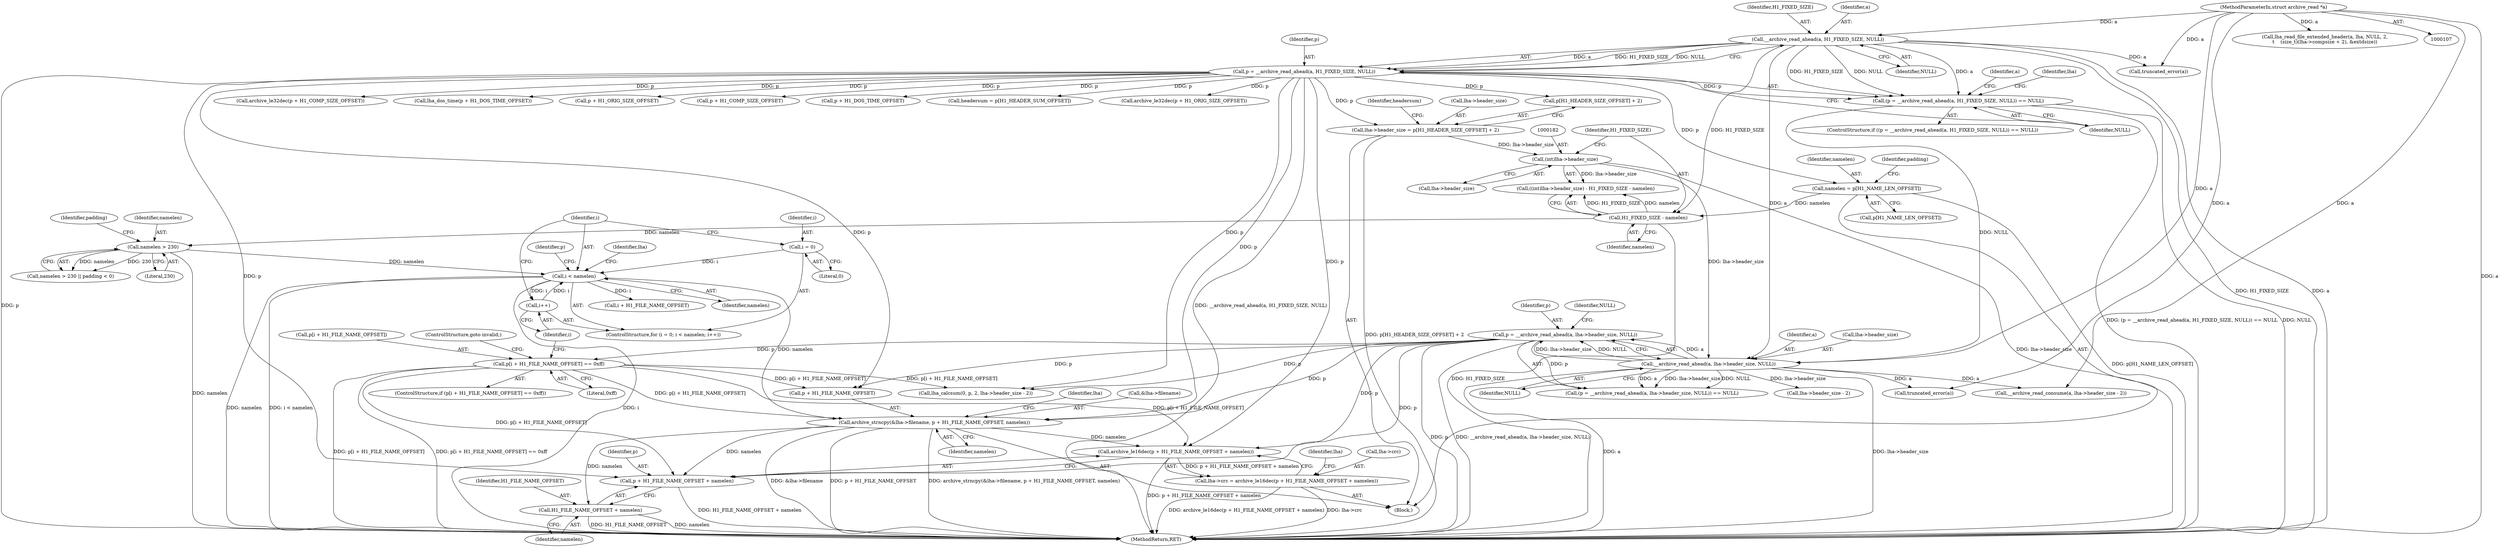digraph "0_libarchive_98dcbbf0bf4854bf987557e55e55fff7abbf3ea9@API" {
"1000231" [label="(Call,archive_strncpy(&lha->filename, p + H1_FILE_NAME_OFFSET, namelen))"];
"1000200" [label="(Call,p = __archive_read_ahead(a, lha->header_size, NULL))"];
"1000202" [label="(Call,__archive_read_ahead(a, lha->header_size, NULL))"];
"1000127" [label="(Call,__archive_read_ahead(a, H1_FIXED_SIZE, NULL))"];
"1000108" [label="(MethodParameterIn,struct archive_read *a)"];
"1000181" [label="(Call,(int)lha->header_size)"];
"1000135" [label="(Call,lha->header_size = p[H1_HEADER_SIZE_OFFSET] + 2)"];
"1000125" [label="(Call,p = __archive_read_ahead(a, H1_FIXED_SIZE, NULL))"];
"1000124" [label="(Call,(p = __archive_read_ahead(a, H1_FIXED_SIZE, NULL)) == NULL)"];
"1000223" [label="(Call,p[i + H1_FILE_NAME_OFFSET] == 0xff)"];
"1000216" [label="(Call,i < namelen)"];
"1000213" [label="(Call,i = 0)"];
"1000219" [label="(Call,i++)"];
"1000191" [label="(Call,namelen > 230)"];
"1000186" [label="(Call,H1_FIXED_SIZE - namelen)"];
"1000173" [label="(Call,namelen = p[H1_NAME_LEN_OFFSET])"];
"1000244" [label="(Call,archive_le16dec(p + H1_FILE_NAME_OFFSET + namelen))"];
"1000240" [label="(Call,lha->crc = archive_le16dec(p + H1_FILE_NAME_OFFSET + namelen))"];
"1000245" [label="(Call,p + H1_FILE_NAME_OFFSET + namelen)"];
"1000247" [label="(Call,H1_FILE_NAME_OFFSET + namelen)"];
"1000246" [label="(Identifier,p)"];
"1000244" [label="(Call,archive_le16dec(p + H1_FILE_NAME_OFFSET + namelen))"];
"1000175" [label="(Call,p[H1_NAME_LEN_OFFSET])"];
"1000249" [label="(Identifier,namelen)"];
"1000195" [label="(Identifier,padding)"];
"1000180" [label="(Call,((int)lha->header_size) - H1_FIXED_SIZE - namelen)"];
"1000153" [label="(Call,archive_le32dec(p + H1_COMP_SIZE_OFFSET))"];
"1000123" [label="(ControlStructure,if ((p = __archive_read_ahead(a, H1_FIXED_SIZE, NULL)) == NULL))"];
"1000266" [label="(Call,__archive_read_consume(a, lha->header_size - 2))"];
"1000216" [label="(Call,i < namelen)"];
"1000257" [label="(Call,lha_calcsum(0, p, 2, lha->header_size - 2))"];
"1000239" [label="(Identifier,namelen)"];
"1000192" [label="(Identifier,namelen)"];
"1000169" [label="(Call,lha_dos_time(p + H1_DOS_TIME_OFFSET))"];
"1000145" [label="(Identifier,headersum)"];
"1000342" [label="(MethodReturn,RET)"];
"1000193" [label="(Literal,230)"];
"1000241" [label="(Call,lha->crc)"];
"1000212" [label="(ControlStructure,for (i = 0; i < namelen; i++))"];
"1000236" [label="(Call,p + H1_FILE_NAME_OFFSET)"];
"1000217" [label="(Identifier,i)"];
"1000181" [label="(Call,(int)lha->header_size)"];
"1000213" [label="(Call,i = 0)"];
"1000210" [label="(Call,truncated_error(a))"];
"1000226" [label="(Call,i + H1_FILE_NAME_OFFSET)"];
"1000162" [label="(Call,p + H1_ORIG_SIZE_OFFSET)"];
"1000183" [label="(Call,lha->header_size)"];
"1000108" [label="(MethodParameterIn,struct archive_read *a)"];
"1000242" [label="(Identifier,lha)"];
"1000261" [label="(Call,lha->header_size - 2)"];
"1000203" [label="(Identifier,a)"];
"1000129" [label="(Identifier,H1_FIXED_SIZE)"];
"1000135" [label="(Call,lha->header_size = p[H1_HEADER_SIZE_OFFSET] + 2)"];
"1000219" [label="(Call,i++)"];
"1000232" [label="(Call,&lha->filename)"];
"1000275" [label="(Call,lha_read_file_extended_header(a, lha, NULL, 2,\n\t    (size_t)(lha->compsize + 2), &extdsize))"];
"1000240" [label="(Call,lha->crc = archive_le16dec(p + H1_FILE_NAME_OFFSET + namelen))"];
"1000222" [label="(ControlStructure,if (p[i + H1_FILE_NAME_OFFSET] == 0xff))"];
"1000229" [label="(Literal,0xff)"];
"1000252" [label="(Identifier,lha)"];
"1000134" [label="(Identifier,a)"];
"1000220" [label="(Identifier,i)"];
"1000128" [label="(Identifier,a)"];
"1000207" [label="(Identifier,NULL)"];
"1000126" [label="(Identifier,p)"];
"1000199" [label="(Call,(p = __archive_read_ahead(a, lha->header_size, NULL)) == NULL)"];
"1000214" [label="(Identifier,i)"];
"1000137" [label="(Identifier,lha)"];
"1000204" [label="(Call,lha->header_size)"];
"1000234" [label="(Identifier,lha)"];
"1000191" [label="(Call,namelen > 230)"];
"1000188" [label="(Identifier,namelen)"];
"1000154" [label="(Call,p + H1_COMP_SIZE_OFFSET)"];
"1000110" [label="(Block,)"];
"1000173" [label="(Call,namelen = p[H1_NAME_LEN_OFFSET])"];
"1000170" [label="(Call,p + H1_DOS_TIME_OFFSET)"];
"1000223" [label="(Call,p[i + H1_FILE_NAME_OFFSET] == 0xff)"];
"1000202" [label="(Call,__archive_read_ahead(a, lha->header_size, NULL))"];
"1000187" [label="(Identifier,H1_FIXED_SIZE)"];
"1000225" [label="(Identifier,p)"];
"1000231" [label="(Call,archive_strncpy(&lha->filename, p + H1_FILE_NAME_OFFSET, namelen))"];
"1000248" [label="(Identifier,H1_FILE_NAME_OFFSET)"];
"1000127" [label="(Call,__archive_read_ahead(a, H1_FIXED_SIZE, NULL))"];
"1000190" [label="(Call,namelen > 230 || padding < 0)"];
"1000124" [label="(Call,(p = __archive_read_ahead(a, H1_FIXED_SIZE, NULL)) == NULL)"];
"1000144" [label="(Call,headersum = p[H1_HEADER_SUM_OFFSET])"];
"1000200" [label="(Call,p = __archive_read_ahead(a, lha->header_size, NULL))"];
"1000186" [label="(Call,H1_FIXED_SIZE - namelen)"];
"1000136" [label="(Call,lha->header_size)"];
"1000161" [label="(Call,archive_le32dec(p + H1_ORIG_SIZE_OFFSET))"];
"1000174" [label="(Identifier,namelen)"];
"1000131" [label="(Identifier,NULL)"];
"1000133" [label="(Call,truncated_error(a))"];
"1000230" [label="(ControlStructure,goto invalid;)"];
"1000201" [label="(Identifier,p)"];
"1000125" [label="(Call,p = __archive_read_ahead(a, H1_FIXED_SIZE, NULL))"];
"1000139" [label="(Call,p[H1_HEADER_SIZE_OFFSET] + 2)"];
"1000247" [label="(Call,H1_FILE_NAME_OFFSET + namelen)"];
"1000224" [label="(Call,p[i + H1_FILE_NAME_OFFSET])"];
"1000130" [label="(Identifier,NULL)"];
"1000245" [label="(Call,p + H1_FILE_NAME_OFFSET + namelen)"];
"1000208" [label="(Identifier,NULL)"];
"1000218" [label="(Identifier,namelen)"];
"1000179" [label="(Identifier,padding)"];
"1000215" [label="(Literal,0)"];
"1000231" -> "1000110"  [label="AST: "];
"1000231" -> "1000239"  [label="CFG: "];
"1000232" -> "1000231"  [label="AST: "];
"1000236" -> "1000231"  [label="AST: "];
"1000239" -> "1000231"  [label="AST: "];
"1000242" -> "1000231"  [label="CFG: "];
"1000231" -> "1000342"  [label="DDG: p + H1_FILE_NAME_OFFSET"];
"1000231" -> "1000342"  [label="DDG: archive_strncpy(&lha->filename, p + H1_FILE_NAME_OFFSET, namelen)"];
"1000231" -> "1000342"  [label="DDG: &lha->filename"];
"1000200" -> "1000231"  [label="DDG: p"];
"1000223" -> "1000231"  [label="DDG: p[i + H1_FILE_NAME_OFFSET]"];
"1000125" -> "1000231"  [label="DDG: p"];
"1000216" -> "1000231"  [label="DDG: namelen"];
"1000231" -> "1000244"  [label="DDG: namelen"];
"1000231" -> "1000245"  [label="DDG: namelen"];
"1000231" -> "1000247"  [label="DDG: namelen"];
"1000200" -> "1000199"  [label="AST: "];
"1000200" -> "1000202"  [label="CFG: "];
"1000201" -> "1000200"  [label="AST: "];
"1000202" -> "1000200"  [label="AST: "];
"1000208" -> "1000200"  [label="CFG: "];
"1000200" -> "1000342"  [label="DDG: p"];
"1000200" -> "1000342"  [label="DDG: __archive_read_ahead(a, lha->header_size, NULL)"];
"1000200" -> "1000199"  [label="DDG: p"];
"1000202" -> "1000200"  [label="DDG: a"];
"1000202" -> "1000200"  [label="DDG: lha->header_size"];
"1000202" -> "1000200"  [label="DDG: NULL"];
"1000200" -> "1000223"  [label="DDG: p"];
"1000200" -> "1000236"  [label="DDG: p"];
"1000200" -> "1000244"  [label="DDG: p"];
"1000200" -> "1000245"  [label="DDG: p"];
"1000200" -> "1000257"  [label="DDG: p"];
"1000202" -> "1000207"  [label="CFG: "];
"1000203" -> "1000202"  [label="AST: "];
"1000204" -> "1000202"  [label="AST: "];
"1000207" -> "1000202"  [label="AST: "];
"1000202" -> "1000342"  [label="DDG: a"];
"1000202" -> "1000342"  [label="DDG: lha->header_size"];
"1000202" -> "1000199"  [label="DDG: a"];
"1000202" -> "1000199"  [label="DDG: lha->header_size"];
"1000202" -> "1000199"  [label="DDG: NULL"];
"1000127" -> "1000202"  [label="DDG: a"];
"1000108" -> "1000202"  [label="DDG: a"];
"1000181" -> "1000202"  [label="DDG: lha->header_size"];
"1000124" -> "1000202"  [label="DDG: NULL"];
"1000202" -> "1000210"  [label="DDG: a"];
"1000202" -> "1000261"  [label="DDG: lha->header_size"];
"1000202" -> "1000266"  [label="DDG: a"];
"1000127" -> "1000125"  [label="AST: "];
"1000127" -> "1000130"  [label="CFG: "];
"1000128" -> "1000127"  [label="AST: "];
"1000129" -> "1000127"  [label="AST: "];
"1000130" -> "1000127"  [label="AST: "];
"1000125" -> "1000127"  [label="CFG: "];
"1000127" -> "1000342"  [label="DDG: H1_FIXED_SIZE"];
"1000127" -> "1000342"  [label="DDG: a"];
"1000127" -> "1000124"  [label="DDG: a"];
"1000127" -> "1000124"  [label="DDG: H1_FIXED_SIZE"];
"1000127" -> "1000124"  [label="DDG: NULL"];
"1000127" -> "1000125"  [label="DDG: a"];
"1000127" -> "1000125"  [label="DDG: H1_FIXED_SIZE"];
"1000127" -> "1000125"  [label="DDG: NULL"];
"1000108" -> "1000127"  [label="DDG: a"];
"1000127" -> "1000133"  [label="DDG: a"];
"1000127" -> "1000186"  [label="DDG: H1_FIXED_SIZE"];
"1000108" -> "1000107"  [label="AST: "];
"1000108" -> "1000342"  [label="DDG: a"];
"1000108" -> "1000133"  [label="DDG: a"];
"1000108" -> "1000210"  [label="DDG: a"];
"1000108" -> "1000266"  [label="DDG: a"];
"1000108" -> "1000275"  [label="DDG: a"];
"1000181" -> "1000180"  [label="AST: "];
"1000181" -> "1000183"  [label="CFG: "];
"1000182" -> "1000181"  [label="AST: "];
"1000183" -> "1000181"  [label="AST: "];
"1000187" -> "1000181"  [label="CFG: "];
"1000181" -> "1000342"  [label="DDG: lha->header_size"];
"1000181" -> "1000180"  [label="DDG: lha->header_size"];
"1000135" -> "1000181"  [label="DDG: lha->header_size"];
"1000135" -> "1000110"  [label="AST: "];
"1000135" -> "1000139"  [label="CFG: "];
"1000136" -> "1000135"  [label="AST: "];
"1000139" -> "1000135"  [label="AST: "];
"1000145" -> "1000135"  [label="CFG: "];
"1000135" -> "1000342"  [label="DDG: p[H1_HEADER_SIZE_OFFSET] + 2"];
"1000125" -> "1000135"  [label="DDG: p"];
"1000125" -> "1000124"  [label="AST: "];
"1000126" -> "1000125"  [label="AST: "];
"1000131" -> "1000125"  [label="CFG: "];
"1000125" -> "1000342"  [label="DDG: p"];
"1000125" -> "1000342"  [label="DDG: __archive_read_ahead(a, H1_FIXED_SIZE, NULL)"];
"1000125" -> "1000124"  [label="DDG: p"];
"1000125" -> "1000139"  [label="DDG: p"];
"1000125" -> "1000144"  [label="DDG: p"];
"1000125" -> "1000153"  [label="DDG: p"];
"1000125" -> "1000154"  [label="DDG: p"];
"1000125" -> "1000161"  [label="DDG: p"];
"1000125" -> "1000162"  [label="DDG: p"];
"1000125" -> "1000169"  [label="DDG: p"];
"1000125" -> "1000170"  [label="DDG: p"];
"1000125" -> "1000173"  [label="DDG: p"];
"1000125" -> "1000236"  [label="DDG: p"];
"1000125" -> "1000244"  [label="DDG: p"];
"1000125" -> "1000245"  [label="DDG: p"];
"1000125" -> "1000257"  [label="DDG: p"];
"1000124" -> "1000123"  [label="AST: "];
"1000124" -> "1000131"  [label="CFG: "];
"1000131" -> "1000124"  [label="AST: "];
"1000134" -> "1000124"  [label="CFG: "];
"1000137" -> "1000124"  [label="CFG: "];
"1000124" -> "1000342"  [label="DDG: (p = __archive_read_ahead(a, H1_FIXED_SIZE, NULL)) == NULL"];
"1000124" -> "1000342"  [label="DDG: NULL"];
"1000223" -> "1000222"  [label="AST: "];
"1000223" -> "1000229"  [label="CFG: "];
"1000224" -> "1000223"  [label="AST: "];
"1000229" -> "1000223"  [label="AST: "];
"1000230" -> "1000223"  [label="CFG: "];
"1000220" -> "1000223"  [label="CFG: "];
"1000223" -> "1000342"  [label="DDG: p[i + H1_FILE_NAME_OFFSET] == 0xff"];
"1000223" -> "1000342"  [label="DDG: p[i + H1_FILE_NAME_OFFSET]"];
"1000223" -> "1000236"  [label="DDG: p[i + H1_FILE_NAME_OFFSET]"];
"1000223" -> "1000244"  [label="DDG: p[i + H1_FILE_NAME_OFFSET]"];
"1000223" -> "1000245"  [label="DDG: p[i + H1_FILE_NAME_OFFSET]"];
"1000223" -> "1000257"  [label="DDG: p[i + H1_FILE_NAME_OFFSET]"];
"1000216" -> "1000212"  [label="AST: "];
"1000216" -> "1000218"  [label="CFG: "];
"1000217" -> "1000216"  [label="AST: "];
"1000218" -> "1000216"  [label="AST: "];
"1000225" -> "1000216"  [label="CFG: "];
"1000234" -> "1000216"  [label="CFG: "];
"1000216" -> "1000342"  [label="DDG: i < namelen"];
"1000216" -> "1000342"  [label="DDG: i"];
"1000216" -> "1000342"  [label="DDG: namelen"];
"1000213" -> "1000216"  [label="DDG: i"];
"1000219" -> "1000216"  [label="DDG: i"];
"1000191" -> "1000216"  [label="DDG: namelen"];
"1000216" -> "1000219"  [label="DDG: i"];
"1000216" -> "1000226"  [label="DDG: i"];
"1000213" -> "1000212"  [label="AST: "];
"1000213" -> "1000215"  [label="CFG: "];
"1000214" -> "1000213"  [label="AST: "];
"1000215" -> "1000213"  [label="AST: "];
"1000217" -> "1000213"  [label="CFG: "];
"1000219" -> "1000212"  [label="AST: "];
"1000219" -> "1000220"  [label="CFG: "];
"1000220" -> "1000219"  [label="AST: "];
"1000217" -> "1000219"  [label="CFG: "];
"1000191" -> "1000190"  [label="AST: "];
"1000191" -> "1000193"  [label="CFG: "];
"1000192" -> "1000191"  [label="AST: "];
"1000193" -> "1000191"  [label="AST: "];
"1000195" -> "1000191"  [label="CFG: "];
"1000190" -> "1000191"  [label="CFG: "];
"1000191" -> "1000342"  [label="DDG: namelen"];
"1000191" -> "1000190"  [label="DDG: namelen"];
"1000191" -> "1000190"  [label="DDG: 230"];
"1000186" -> "1000191"  [label="DDG: namelen"];
"1000186" -> "1000180"  [label="AST: "];
"1000186" -> "1000188"  [label="CFG: "];
"1000187" -> "1000186"  [label="AST: "];
"1000188" -> "1000186"  [label="AST: "];
"1000180" -> "1000186"  [label="CFG: "];
"1000186" -> "1000342"  [label="DDG: H1_FIXED_SIZE"];
"1000186" -> "1000180"  [label="DDG: H1_FIXED_SIZE"];
"1000186" -> "1000180"  [label="DDG: namelen"];
"1000173" -> "1000186"  [label="DDG: namelen"];
"1000173" -> "1000110"  [label="AST: "];
"1000173" -> "1000175"  [label="CFG: "];
"1000174" -> "1000173"  [label="AST: "];
"1000175" -> "1000173"  [label="AST: "];
"1000179" -> "1000173"  [label="CFG: "];
"1000173" -> "1000342"  [label="DDG: p[H1_NAME_LEN_OFFSET]"];
"1000244" -> "1000240"  [label="AST: "];
"1000244" -> "1000245"  [label="CFG: "];
"1000245" -> "1000244"  [label="AST: "];
"1000240" -> "1000244"  [label="CFG: "];
"1000244" -> "1000342"  [label="DDG: p + H1_FILE_NAME_OFFSET + namelen"];
"1000244" -> "1000240"  [label="DDG: p + H1_FILE_NAME_OFFSET + namelen"];
"1000240" -> "1000110"  [label="AST: "];
"1000241" -> "1000240"  [label="AST: "];
"1000252" -> "1000240"  [label="CFG: "];
"1000240" -> "1000342"  [label="DDG: archive_le16dec(p + H1_FILE_NAME_OFFSET + namelen)"];
"1000240" -> "1000342"  [label="DDG: lha->crc"];
"1000245" -> "1000247"  [label="CFG: "];
"1000246" -> "1000245"  [label="AST: "];
"1000247" -> "1000245"  [label="AST: "];
"1000245" -> "1000342"  [label="DDG: H1_FILE_NAME_OFFSET + namelen"];
"1000247" -> "1000249"  [label="CFG: "];
"1000248" -> "1000247"  [label="AST: "];
"1000249" -> "1000247"  [label="AST: "];
"1000247" -> "1000342"  [label="DDG: H1_FILE_NAME_OFFSET"];
"1000247" -> "1000342"  [label="DDG: namelen"];
}
